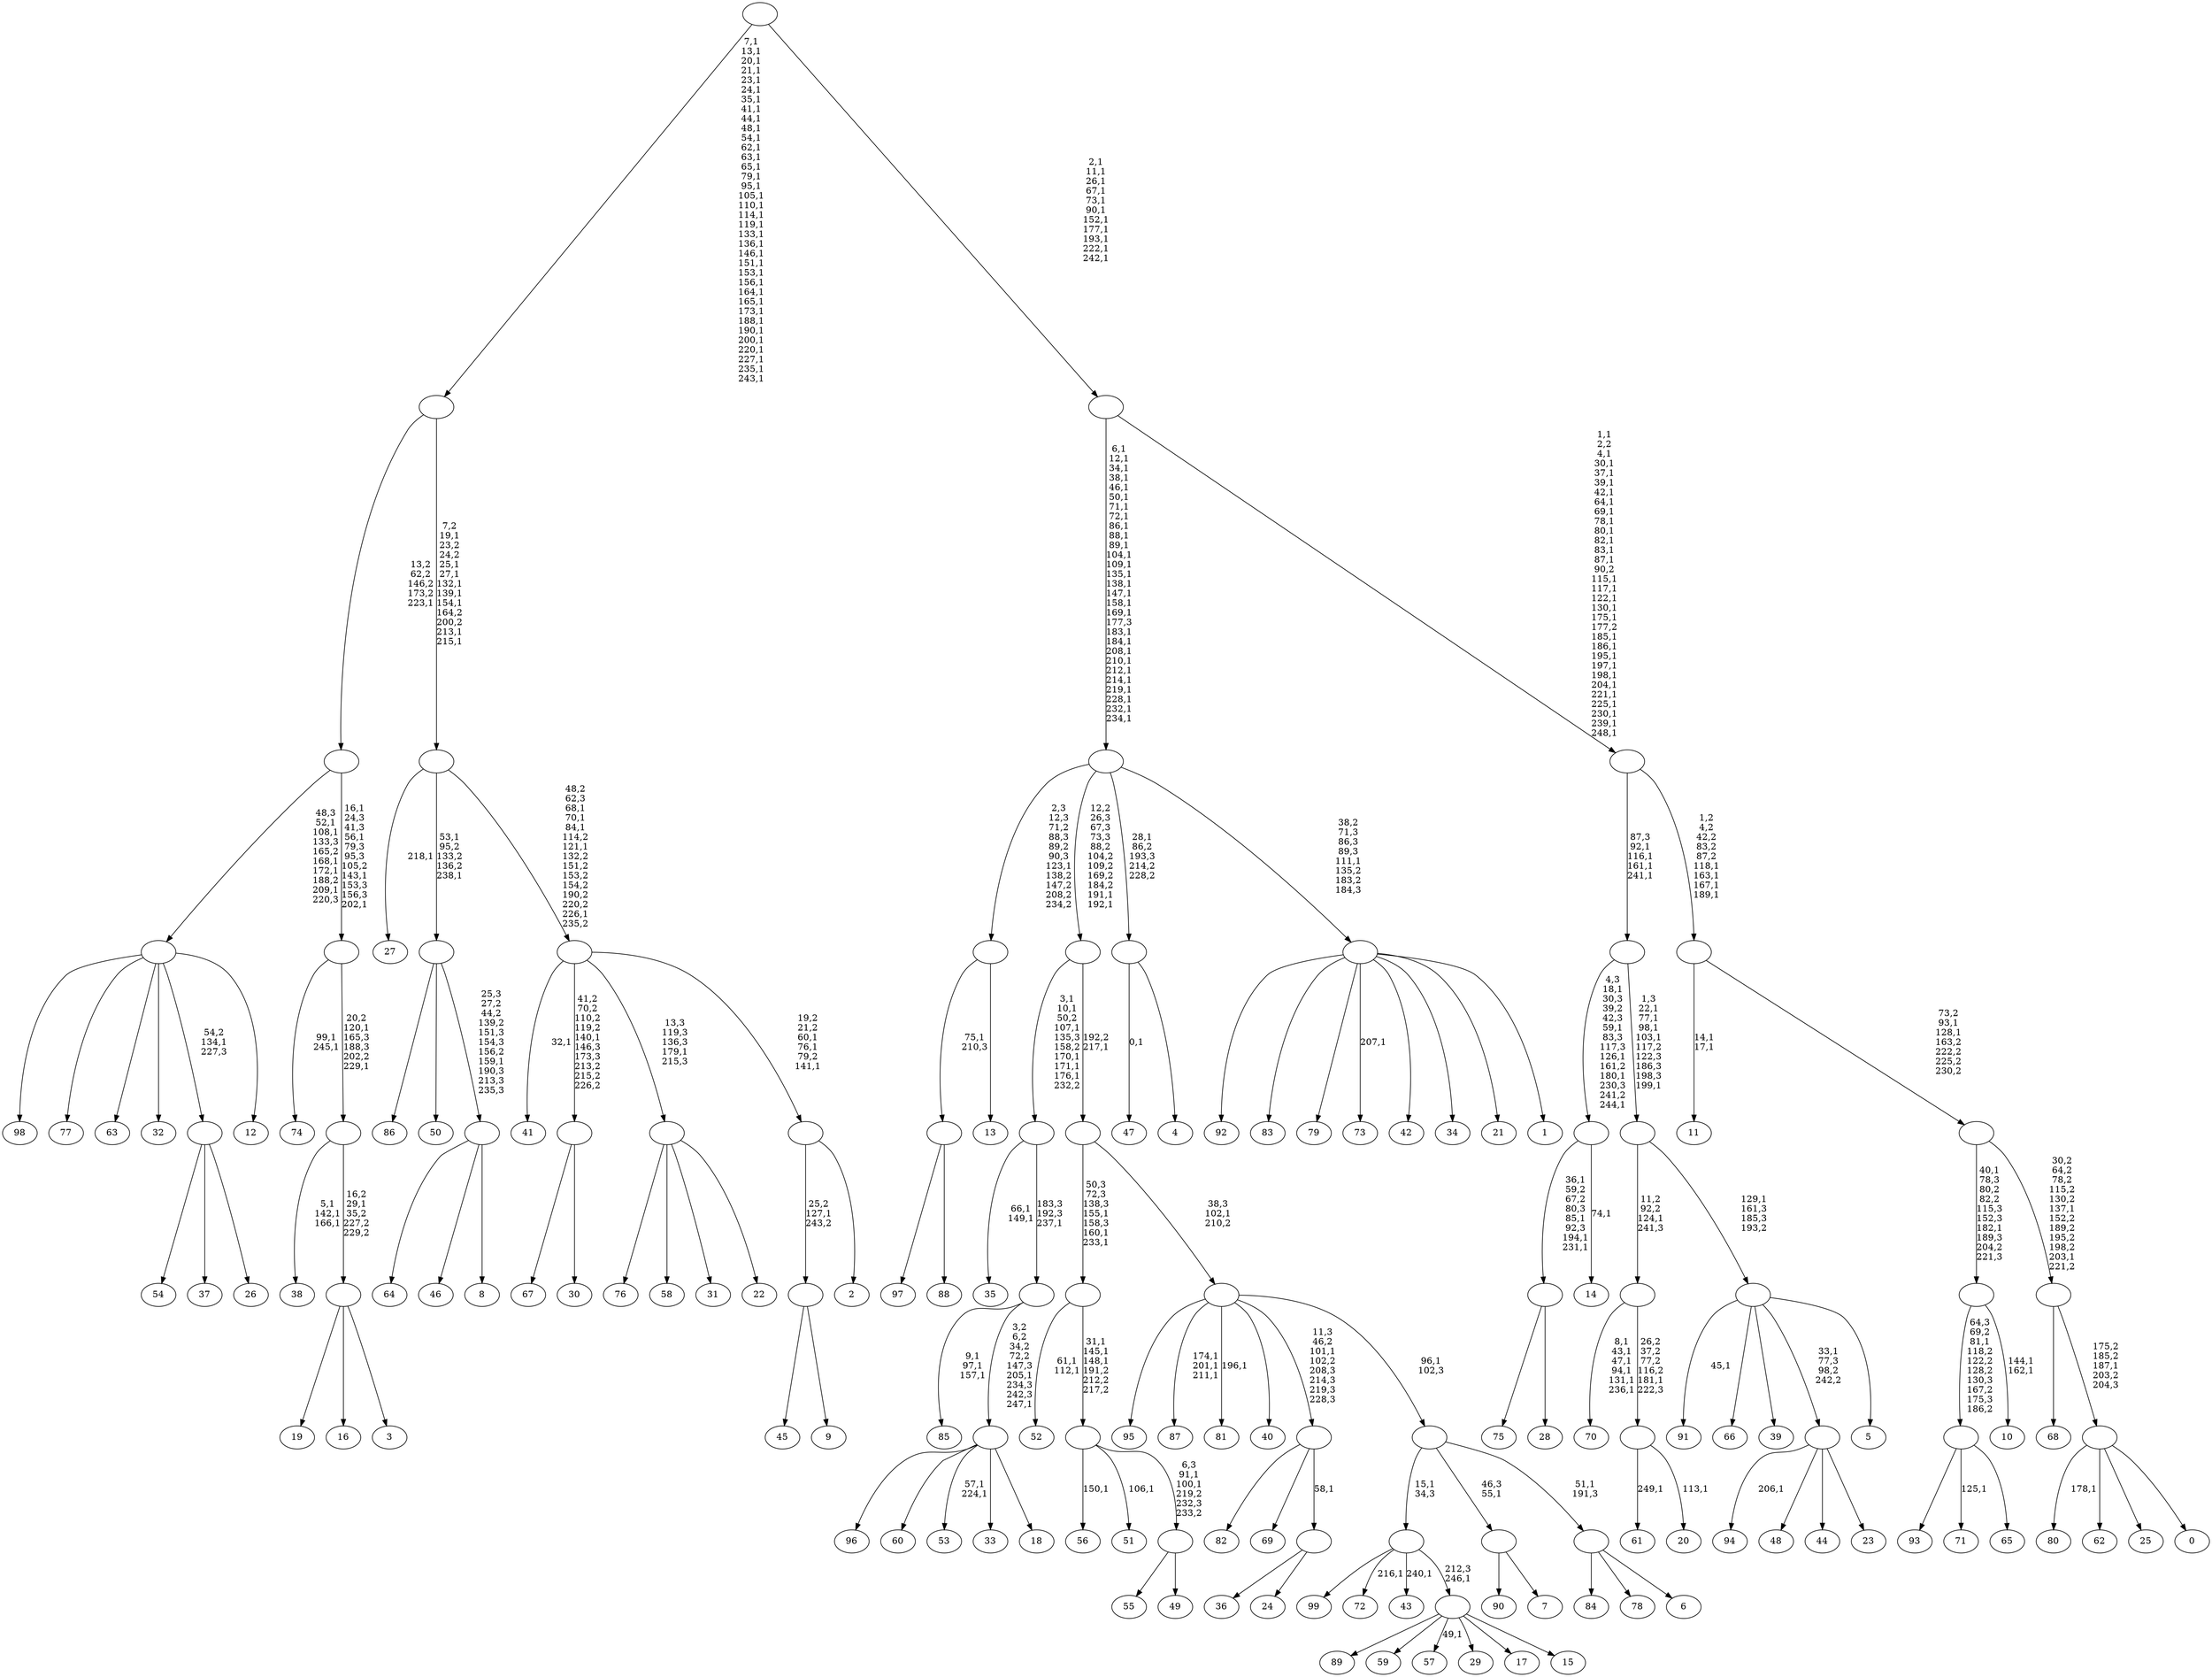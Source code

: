 digraph T {
	350 [label="99"]
	349 [label="98"]
	348 [label="97"]
	347 [label="96"]
	346 [label="95"]
	345 [label="94"]
	343 [label="93"]
	342 [label="92"]
	341 [label="91"]
	339 [label="90"]
	338 [label="89"]
	337 [label="88"]
	336 [label=""]
	335 [label="87"]
	331 [label="86"]
	330 [label="85"]
	326 [label="84"]
	325 [label="83"]
	324 [label="82"]
	323 [label="81"]
	321 [label="80"]
	319 [label="79"]
	318 [label="78"]
	317 [label="77"]
	316 [label="76"]
	315 [label="75"]
	314 [label="74"]
	311 [label="73"]
	309 [label="72"]
	307 [label="71"]
	305 [label="70"]
	298 [label="69"]
	297 [label="68"]
	296 [label="67"]
	295 [label="66"]
	294 [label="65"]
	293 [label=""]
	292 [label="64"]
	291 [label="63"]
	290 [label="62"]
	289 [label="61"]
	287 [label="60"]
	286 [label="59"]
	285 [label="58"]
	284 [label="57"]
	282 [label="56"]
	280 [label="55"]
	279 [label="54"]
	278 [label="53"]
	275 [label="52"]
	272 [label="51"]
	270 [label="50"]
	269 [label="49"]
	268 [label=""]
	266 [label=""]
	263 [label=""]
	260 [label="48"]
	259 [label="47"]
	257 [label="46"]
	256 [label="45"]
	255 [label="44"]
	254 [label="43"]
	252 [label="42"]
	251 [label="41"]
	249 [label="40"]
	248 [label="39"]
	247 [label="38"]
	243 [label="37"]
	242 [label="36"]
	241 [label="35"]
	238 [label="34"]
	237 [label="33"]
	236 [label="32"]
	235 [label="31"]
	234 [label="30"]
	233 [label=""]
	232 [label="29"]
	231 [label="28"]
	230 [label=""]
	226 [label="27"]
	224 [label="26"]
	223 [label=""]
	222 [label="25"]
	221 [label="24"]
	220 [label=""]
	219 [label=""]
	218 [label="23"]
	217 [label=""]
	216 [label="22"]
	215 [label=""]
	214 [label="21"]
	213 [label="20"]
	211 [label=""]
	210 [label=""]
	209 [label="19"]
	208 [label="18"]
	207 [label=""]
	205 [label=""]
	204 [label=""]
	198 [label="17"]
	197 [label="16"]
	196 [label="15"]
	195 [label=""]
	194 [label=""]
	193 [label="14"]
	191 [label=""]
	186 [label="13"]
	185 [label=""]
	184 [label="12"]
	183 [label=""]
	178 [label="11"]
	175 [label="10"]
	172 [label=""]
	170 [label="9"]
	169 [label=""]
	168 [label="8"]
	167 [label=""]
	166 [label=""]
	164 [label="7"]
	163 [label=""]
	162 [label="6"]
	161 [label=""]
	160 [label=""]
	159 [label=""]
	158 [label=""]
	157 [label=""]
	155 [label="5"]
	154 [label=""]
	153 [label=""]
	148 [label=""]
	144 [label="4"]
	143 [label=""]
	142 [label="3"]
	141 [label=""]
	140 [label=""]
	138 [label=""]
	134 [label=""]
	133 [label="2"]
	132 [label=""]
	129 [label=""]
	124 [label=""]
	116 [label=""]
	80 [label="1"]
	79 [label=""]
	78 [label=""]
	50 [label="0"]
	49 [label=""]
	48 [label=""]
	46 [label=""]
	44 [label=""]
	40 [label=""]
	11 [label=""]
	0 [label=""]
	336 -> 348 [label=""]
	336 -> 337 [label=""]
	293 -> 307 [label="125,1"]
	293 -> 343 [label=""]
	293 -> 294 [label=""]
	268 -> 280 [label=""]
	268 -> 269 [label=""]
	266 -> 268 [label="6,3\n91,1\n100,1\n219,2\n232,3\n233,2"]
	266 -> 272 [label="106,1"]
	266 -> 282 [label="150,1"]
	263 -> 266 [label="31,1\n145,1\n148,1\n191,2\n212,2\n217,2"]
	263 -> 275 [label="61,1\n112,1"]
	233 -> 296 [label=""]
	233 -> 234 [label=""]
	230 -> 315 [label=""]
	230 -> 231 [label=""]
	223 -> 279 [label=""]
	223 -> 243 [label=""]
	223 -> 224 [label=""]
	220 -> 242 [label=""]
	220 -> 221 [label=""]
	219 -> 324 [label=""]
	219 -> 298 [label=""]
	219 -> 220 [label="58,1"]
	217 -> 345 [label="206,1"]
	217 -> 260 [label=""]
	217 -> 255 [label=""]
	217 -> 218 [label=""]
	215 -> 316 [label=""]
	215 -> 285 [label=""]
	215 -> 235 [label=""]
	215 -> 216 [label=""]
	211 -> 213 [label="113,1"]
	211 -> 289 [label="249,1"]
	210 -> 305 [label="8,1\n43,1\n47,1\n94,1\n131,1\n236,1"]
	210 -> 211 [label="26,2\n37,2\n77,2\n116,2\n181,1\n222,3"]
	207 -> 278 [label="57,1\n224,1"]
	207 -> 347 [label=""]
	207 -> 287 [label=""]
	207 -> 237 [label=""]
	207 -> 208 [label=""]
	205 -> 207 [label="3,2\n6,2\n34,2\n72,2\n147,3\n205,1\n234,3\n242,3\n247,1"]
	205 -> 330 [label="9,1\n97,1\n157,1"]
	204 -> 241 [label="66,1\n149,1"]
	204 -> 205 [label="183,3\n192,3\n237,1"]
	195 -> 284 [label="49,1"]
	195 -> 338 [label=""]
	195 -> 286 [label=""]
	195 -> 232 [label=""]
	195 -> 198 [label=""]
	195 -> 196 [label=""]
	194 -> 254 [label="240,1"]
	194 -> 309 [label="216,1"]
	194 -> 350 [label=""]
	194 -> 195 [label="212,3\n246,1"]
	191 -> 193 [label="74,1"]
	191 -> 230 [label="36,1\n59,2\n67,2\n80,3\n85,1\n92,3\n194,1\n231,1"]
	185 -> 336 [label="75,1\n210,3"]
	185 -> 186 [label=""]
	183 -> 349 [label=""]
	183 -> 317 [label=""]
	183 -> 291 [label=""]
	183 -> 236 [label=""]
	183 -> 223 [label="54,2\n134,1\n227,3"]
	183 -> 184 [label=""]
	172 -> 175 [label="144,1\n162,1"]
	172 -> 293 [label="64,3\n69,2\n81,1\n118,2\n122,2\n128,2\n130,3\n167,2\n175,3\n186,2"]
	169 -> 256 [label=""]
	169 -> 170 [label=""]
	167 -> 292 [label=""]
	167 -> 257 [label=""]
	167 -> 168 [label=""]
	166 -> 331 [label=""]
	166 -> 270 [label=""]
	166 -> 167 [label="25,3\n27,2\n44,2\n139,2\n151,3\n154,3\n156,2\n159,1\n190,3\n213,3\n235,3"]
	163 -> 339 [label=""]
	163 -> 164 [label=""]
	161 -> 326 [label=""]
	161 -> 318 [label=""]
	161 -> 162 [label=""]
	160 -> 194 [label="15,1\n34,3"]
	160 -> 163 [label="46,3\n55,1"]
	160 -> 161 [label="51,1\n191,3"]
	159 -> 323 [label="196,1"]
	159 -> 335 [label="174,1\n201,1\n211,1"]
	159 -> 346 [label=""]
	159 -> 249 [label=""]
	159 -> 219 [label="11,3\n46,2\n101,1\n102,2\n208,3\n214,3\n219,3\n228,3"]
	159 -> 160 [label="96,1\n102,3"]
	158 -> 263 [label="50,3\n72,3\n138,3\n155,1\n158,3\n160,1\n233,1"]
	158 -> 159 [label="38,3\n102,1\n210,2"]
	157 -> 204 [label="3,1\n10,1\n50,2\n107,1\n135,3\n158,2\n170,1\n171,1\n176,1\n232,2"]
	157 -> 158 [label="192,2\n217,1"]
	154 -> 341 [label="45,1"]
	154 -> 295 [label=""]
	154 -> 248 [label=""]
	154 -> 217 [label="33,1\n77,3\n98,2\n242,2"]
	154 -> 155 [label=""]
	153 -> 210 [label="11,2\n92,2\n124,1\n241,3"]
	153 -> 154 [label="129,1\n161,3\n185,3\n193,2"]
	148 -> 153 [label="1,3\n22,1\n77,1\n98,1\n103,1\n117,2\n122,3\n186,3\n198,3\n199,1"]
	148 -> 191 [label="4,3\n18,1\n30,3\n39,2\n42,3\n59,1\n83,3\n117,3\n126,1\n161,2\n180,1\n230,3\n241,2\n244,1"]
	143 -> 259 [label="0,1"]
	143 -> 144 [label=""]
	141 -> 209 [label=""]
	141 -> 197 [label=""]
	141 -> 142 [label=""]
	140 -> 247 [label="5,1\n142,1\n166,1"]
	140 -> 141 [label="16,2\n29,1\n35,2\n227,2\n229,2"]
	138 -> 140 [label="20,2\n120,1\n165,3\n188,3\n202,2\n229,1"]
	138 -> 314 [label="99,1\n245,1"]
	134 -> 138 [label="16,1\n24,3\n41,3\n56,1\n79,3\n95,3\n105,2\n143,1\n153,3\n156,3\n202,1"]
	134 -> 183 [label="48,3\n52,1\n108,1\n133,3\n165,2\n168,1\n172,1\n188,2\n209,1\n220,3"]
	132 -> 169 [label="25,2\n127,1\n243,2"]
	132 -> 133 [label=""]
	129 -> 132 [label="19,2\n21,2\n60,1\n76,1\n79,2\n141,1"]
	129 -> 251 [label="32,1"]
	129 -> 233 [label="41,2\n70,2\n110,2\n119,2\n140,1\n146,3\n173,3\n213,2\n215,2\n226,2"]
	129 -> 215 [label="13,3\n119,3\n136,3\n179,1\n215,3"]
	124 -> 129 [label="48,2\n62,3\n68,1\n70,1\n84,1\n114,2\n121,1\n132,2\n151,2\n153,2\n154,2\n190,2\n220,2\n226,1\n235,2"]
	124 -> 166 [label="53,1\n95,2\n133,2\n136,2\n238,1"]
	124 -> 226 [label="218,1"]
	116 -> 124 [label="7,2\n19,1\n23,2\n24,2\n25,1\n27,1\n132,1\n139,1\n154,1\n164,2\n200,2\n213,1\n215,1"]
	116 -> 134 [label="13,2\n62,2\n146,2\n173,2\n223,1"]
	79 -> 311 [label="207,1"]
	79 -> 342 [label=""]
	79 -> 325 [label=""]
	79 -> 319 [label=""]
	79 -> 252 [label=""]
	79 -> 238 [label=""]
	79 -> 214 [label=""]
	79 -> 80 [label=""]
	78 -> 157 [label="12,2\n26,3\n67,3\n73,3\n88,2\n104,2\n109,2\n169,2\n184,2\n191,1\n192,1"]
	78 -> 185 [label="2,3\n12,3\n71,2\n88,3\n89,2\n90,3\n123,1\n138,2\n147,2\n208,2\n234,2"]
	78 -> 143 [label="28,1\n86,2\n193,3\n214,2\n228,2"]
	78 -> 79 [label="38,2\n71,3\n86,3\n89,3\n111,1\n135,2\n183,2\n184,3"]
	49 -> 321 [label="178,1"]
	49 -> 290 [label=""]
	49 -> 222 [label=""]
	49 -> 50 [label=""]
	48 -> 297 [label=""]
	48 -> 49 [label="175,2\n185,2\n187,1\n203,2\n204,3"]
	46 -> 48 [label="30,2\n64,2\n78,2\n115,2\n130,2\n137,1\n152,2\n189,2\n195,2\n198,2\n203,1\n221,2"]
	46 -> 172 [label="40,1\n78,3\n80,2\n82,2\n115,3\n152,3\n182,1\n189,3\n204,2\n221,3"]
	44 -> 46 [label="73,2\n93,1\n128,1\n163,2\n222,2\n225,2\n230,2"]
	44 -> 178 [label="14,1\n17,1"]
	40 -> 44 [label="1,2\n4,2\n42,2\n83,2\n87,2\n118,1\n163,1\n167,1\n189,1"]
	40 -> 148 [label="87,3\n92,1\n116,1\n161,1\n241,1"]
	11 -> 40 [label="1,1\n2,2\n4,1\n30,1\n37,1\n39,1\n42,1\n64,1\n69,1\n78,1\n80,1\n82,1\n83,1\n87,1\n90,2\n115,1\n117,1\n122,1\n130,1\n175,1\n177,2\n185,1\n186,1\n195,1\n197,1\n198,1\n204,1\n221,1\n225,1\n230,1\n239,1\n248,1"]
	11 -> 78 [label="6,1\n12,1\n34,1\n38,1\n46,1\n50,1\n71,1\n72,1\n86,1\n88,1\n89,1\n104,1\n109,1\n135,1\n138,1\n147,1\n158,1\n169,1\n177,3\n183,1\n184,1\n208,1\n210,1\n212,1\n214,1\n219,1\n228,1\n232,1\n234,1"]
	0 -> 11 [label="2,1\n11,1\n26,1\n67,1\n73,1\n90,1\n152,1\n177,1\n193,1\n222,1\n242,1"]
	0 -> 116 [label="7,1\n13,1\n20,1\n21,1\n23,1\n24,1\n35,1\n41,1\n44,1\n48,1\n54,1\n62,1\n63,1\n65,1\n79,1\n95,1\n105,1\n110,1\n114,1\n119,1\n133,1\n136,1\n146,1\n151,1\n153,1\n156,1\n164,1\n165,1\n173,1\n188,1\n190,1\n200,1\n220,1\n227,1\n235,1\n243,1"]
}
